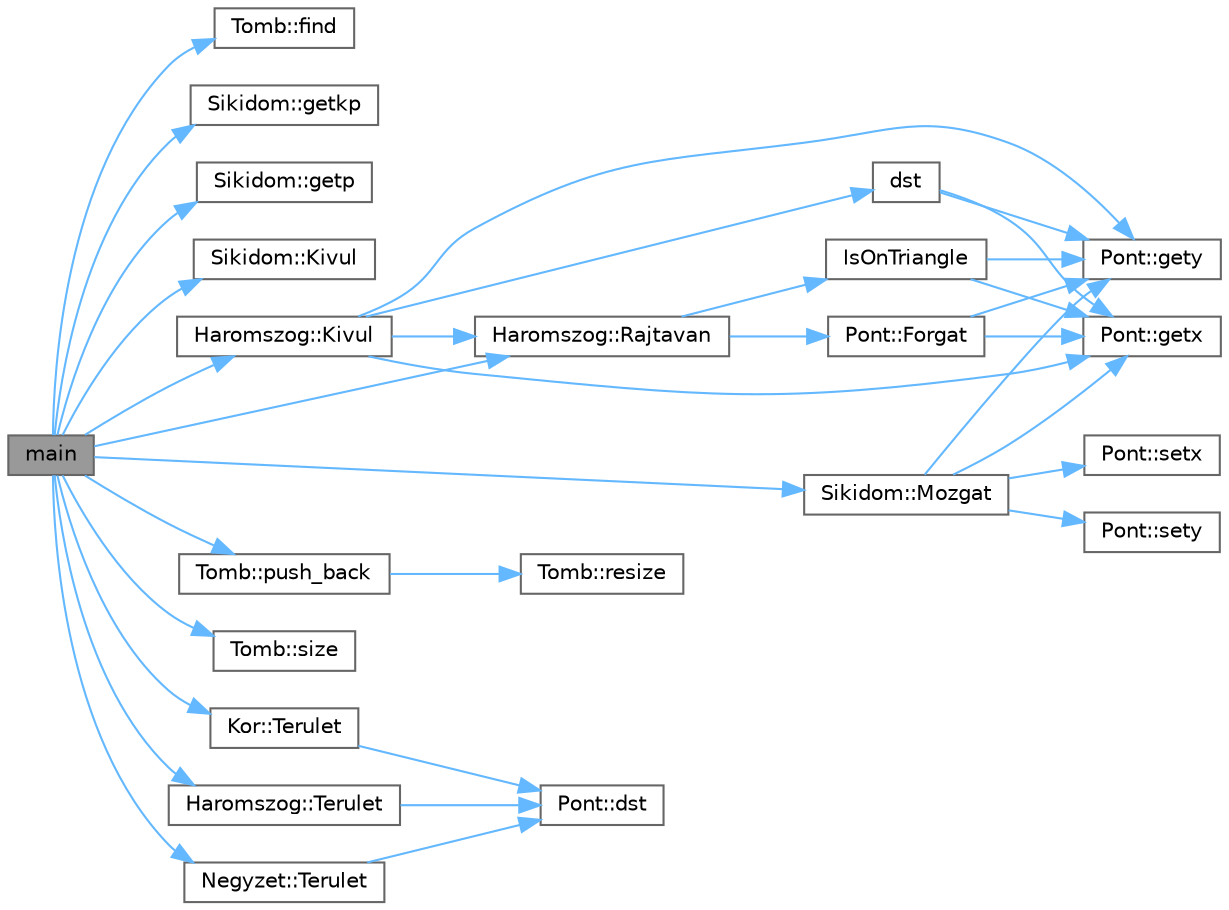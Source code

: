 digraph "main"
{
 // LATEX_PDF_SIZE
  bgcolor="transparent";
  edge [fontname=Helvetica,fontsize=10,labelfontname=Helvetica,labelfontsize=10];
  node [fontname=Helvetica,fontsize=10,shape=box,height=0.2,width=0.4];
  rankdir="LR";
  Node1 [id="Node000001",label="main",height=0.2,width=0.4,color="gray40", fillcolor="grey60", style="filled", fontcolor="black",tooltip=" "];
  Node1 -> Node2 [id="edge33_Node000001_Node000002",color="steelblue1",style="solid",tooltip=" "];
  Node2 [id="Node000002",label="Tomb::find",height=0.2,width=0.4,color="grey40", fillcolor="white", style="filled",URL="$class_tomb.html#a1e77c83f9e32271652f90179f6ce58ca",tooltip="Tomb find függvénye. A függvény megkeresi az első olyan elemet, mely megegyezik az értékkel."];
  Node1 -> Node3 [id="edge34_Node000001_Node000003",color="steelblue1",style="solid",tooltip=" "];
  Node3 [id="Node000003",label="Sikidom::getkp",height=0.2,width=0.4,color="grey40", fillcolor="white", style="filled",URL="$class_sikidom.html#a580ec59df76631c231468b6beb303865",tooltip=" "];
  Node1 -> Node4 [id="edge35_Node000001_Node000004",color="steelblue1",style="solid",tooltip=" "];
  Node4 [id="Node000004",label="Sikidom::getp",height=0.2,width=0.4,color="grey40", fillcolor="white", style="filled",URL="$class_sikidom.html#a4c868839f9e4051e8717ddba28fad015",tooltip=" "];
  Node1 -> Node5 [id="edge36_Node000001_Node000005",color="steelblue1",style="solid",tooltip=" "];
  Node5 [id="Node000005",label="Sikidom::Kivul",height=0.2,width=0.4,color="grey40", fillcolor="white", style="filled",URL="$class_sikidom.html#ac8b7bb5618747ad0e3ce258e4fa223a2",tooltip=" "];
  Node1 -> Node6 [id="edge37_Node000001_Node000006",color="steelblue1",style="solid",tooltip=" "];
  Node6 [id="Node000006",label="Haromszog::Kivul",height=0.2,width=0.4,color="grey40", fillcolor="white", style="filled",URL="$class_haromszog.html#a9ed79902d5a11c7d8d93c935ae364741",tooltip="Haromszog Kivul függvény. Eldönti, hogy a háromszög kívül van-e egy adott sugarú, origo középpontú kö..."];
  Node6 -> Node7 [id="edge38_Node000006_Node000007",color="steelblue1",style="solid",tooltip=" "];
  Node7 [id="Node000007",label="dst",height=0.2,width=0.4,color="grey40", fillcolor="white", style="filled",URL="$pont_8cpp.html#aca2e599648455a1f472dae8888f68663",tooltip="két pont közötti távolság számító függvény."];
  Node7 -> Node8 [id="edge39_Node000007_Node000008",color="steelblue1",style="solid",tooltip=" "];
  Node8 [id="Node000008",label="Pont::getx",height=0.2,width=0.4,color="grey40", fillcolor="white", style="filled",URL="$class_pont.html#ac29939bcb81bfe2514c9c07358aae198",tooltip="Pont osztály x koordinátájának lekérdezése."];
  Node7 -> Node9 [id="edge40_Node000007_Node000009",color="steelblue1",style="solid",tooltip=" "];
  Node9 [id="Node000009",label="Pont::gety",height=0.2,width=0.4,color="grey40", fillcolor="white", style="filled",URL="$class_pont.html#afd7e7acb77de335b8359a8c2c8ef6f8b",tooltip="Pont osztály y koordinátájának lekérdezése."];
  Node6 -> Node8 [id="edge41_Node000006_Node000008",color="steelblue1",style="solid",tooltip=" "];
  Node6 -> Node9 [id="edge42_Node000006_Node000009",color="steelblue1",style="solid",tooltip=" "];
  Node6 -> Node10 [id="edge43_Node000006_Node000010",color="steelblue1",style="solid",tooltip=" "];
  Node10 [id="Node000010",label="Haromszog::Rajtavan",height=0.2,width=0.4,color="grey40", fillcolor="white", style="filled",URL="$class_haromszog.html#adcfb90053414b3c447f83c2c9be07f18",tooltip="Haromszog Rajtavan függvény. A függvény eldönti, hogy egy pont rajta van-e a háromszögön."];
  Node10 -> Node11 [id="edge44_Node000010_Node000011",color="steelblue1",style="solid",tooltip=" "];
  Node11 [id="Node000011",label="Pont::Forgat",height=0.2,width=0.4,color="grey40", fillcolor="white", style="filled",URL="$class_pont.html#a0398427978c0f4bccc6aaf28d22b20d0",tooltip="Pont osztály forgató metódusa."];
  Node11 -> Node8 [id="edge45_Node000011_Node000008",color="steelblue1",style="solid",tooltip=" "];
  Node11 -> Node9 [id="edge46_Node000011_Node000009",color="steelblue1",style="solid",tooltip=" "];
  Node10 -> Node12 [id="edge47_Node000010_Node000012",color="steelblue1",style="solid",tooltip=" "];
  Node12 [id="Node000012",label="IsOnTriangle",height=0.2,width=0.4,color="grey40", fillcolor="white", style="filled",URL="$sikidom_8cpp.html#a37c73802cfd0bcaa90cb3b858d2a339a",tooltip="IsOnTriangle függvény. A függvény eldönti, hogy egy pont rajta van-e egy háromszögön."];
  Node12 -> Node8 [id="edge48_Node000012_Node000008",color="steelblue1",style="solid",tooltip=" "];
  Node12 -> Node9 [id="edge49_Node000012_Node000009",color="steelblue1",style="solid",tooltip=" "];
  Node1 -> Node13 [id="edge50_Node000001_Node000013",color="steelblue1",style="solid",tooltip=" "];
  Node13 [id="Node000013",label="Sikidom::Mozgat",height=0.2,width=0.4,color="grey40", fillcolor="white", style="filled",URL="$class_sikidom.html#afe53eb1a8e5b36fb50b20ce6a296959c",tooltip="Egy sokszög mozgatását teszi lehetővé."];
  Node13 -> Node8 [id="edge51_Node000013_Node000008",color="steelblue1",style="solid",tooltip=" "];
  Node13 -> Node9 [id="edge52_Node000013_Node000009",color="steelblue1",style="solid",tooltip=" "];
  Node13 -> Node14 [id="edge53_Node000013_Node000014",color="steelblue1",style="solid",tooltip=" "];
  Node14 [id="Node000014",label="Pont::setx",height=0.2,width=0.4,color="grey40", fillcolor="white", style="filled",URL="$class_pont.html#ad0365d1e4d3487af3caee8a769a99cdf",tooltip="Pont osztály x koordinátájának beállítása."];
  Node13 -> Node15 [id="edge54_Node000013_Node000015",color="steelblue1",style="solid",tooltip=" "];
  Node15 [id="Node000015",label="Pont::sety",height=0.2,width=0.4,color="grey40", fillcolor="white", style="filled",URL="$class_pont.html#a71633014bb7eb1eb4bc064e9fafa656a",tooltip="Pont osztály y koordinátájának beállítása."];
  Node1 -> Node16 [id="edge55_Node000001_Node000016",color="steelblue1",style="solid",tooltip=" "];
  Node16 [id="Node000016",label="Tomb::push_back",height=0.2,width=0.4,color="grey40", fillcolor="white", style="filled",URL="$class_tomb.html#ac0d31f04ccdfbe9f32054411345eaf61",tooltip="Tomb push_back függvénye. A függvény a tömb végére fűz egy elemet."];
  Node16 -> Node17 [id="edge56_Node000016_Node000017",color="steelblue1",style="solid",tooltip=" "];
  Node17 [id="Node000017",label="Tomb::resize",height=0.2,width=0.4,color="grey40", fillcolor="white", style="filled",URL="$class_tomb.html#ae97c51ef2373b6301e03957eea14a36d",tooltip="Tomb resize függvénye. A függvény a tömb méretét növeli a megadott értékkel."];
  Node1 -> Node10 [id="edge57_Node000001_Node000010",color="steelblue1",style="solid",tooltip=" "];
  Node1 -> Node18 [id="edge58_Node000001_Node000018",color="steelblue1",style="solid",tooltip=" "];
  Node18 [id="Node000018",label="Tomb::size",height=0.2,width=0.4,color="grey40", fillcolor="white", style="filled",URL="$class_tomb.html#a589e99d925aeee115bb846e572596b04",tooltip="Tomb méretét visszaado függvény."];
  Node1 -> Node19 [id="edge59_Node000001_Node000019",color="steelblue1",style="solid",tooltip=" "];
  Node19 [id="Node000019",label="Kor::Terulet",height=0.2,width=0.4,color="grey40", fillcolor="white", style="filled",URL="$class_kor.html#acd284f1cc13d311534eac606a7b3c17b",tooltip="Kor területét számoló függvény. A kiszamitas modja: r^2 * pi."];
  Node19 -> Node20 [id="edge60_Node000019_Node000020",color="steelblue1",style="solid",tooltip=" "];
  Node20 [id="Node000020",label="Pont::dst",height=0.2,width=0.4,color="grey40", fillcolor="white", style="filled",URL="$class_pont.html#a27125c0be3500c187d2cb69212600444",tooltip="Pont osztály távolság számító metódusa."];
  Node1 -> Node21 [id="edge61_Node000001_Node000021",color="steelblue1",style="solid",tooltip=" "];
  Node21 [id="Node000021",label="Haromszog::Terulet",height=0.2,width=0.4,color="grey40", fillcolor="white", style="filled",URL="$class_haromszog.html#a1909d9326f45b6358e912b8c303a67be",tooltip="Haromszog területét számoló függvény. A kiszamitas modja: R^2 * 3 * sqrt(3) / 4."];
  Node21 -> Node20 [id="edge62_Node000021_Node000020",color="steelblue1",style="solid",tooltip=" "];
  Node1 -> Node22 [id="edge63_Node000001_Node000022",color="steelblue1",style="solid",tooltip=" "];
  Node22 [id="Node000022",label="Negyzet::Terulet",height=0.2,width=0.4,color="grey40", fillcolor="white", style="filled",URL="$class_negyzet.html#a1d77a4d0f43908f6169854f431d1a1aa",tooltip="Negyzet területét számoló függvény. A kiszamitas modja: R^2 * 2."];
  Node22 -> Node20 [id="edge64_Node000022_Node000020",color="steelblue1",style="solid",tooltip=" "];
}
